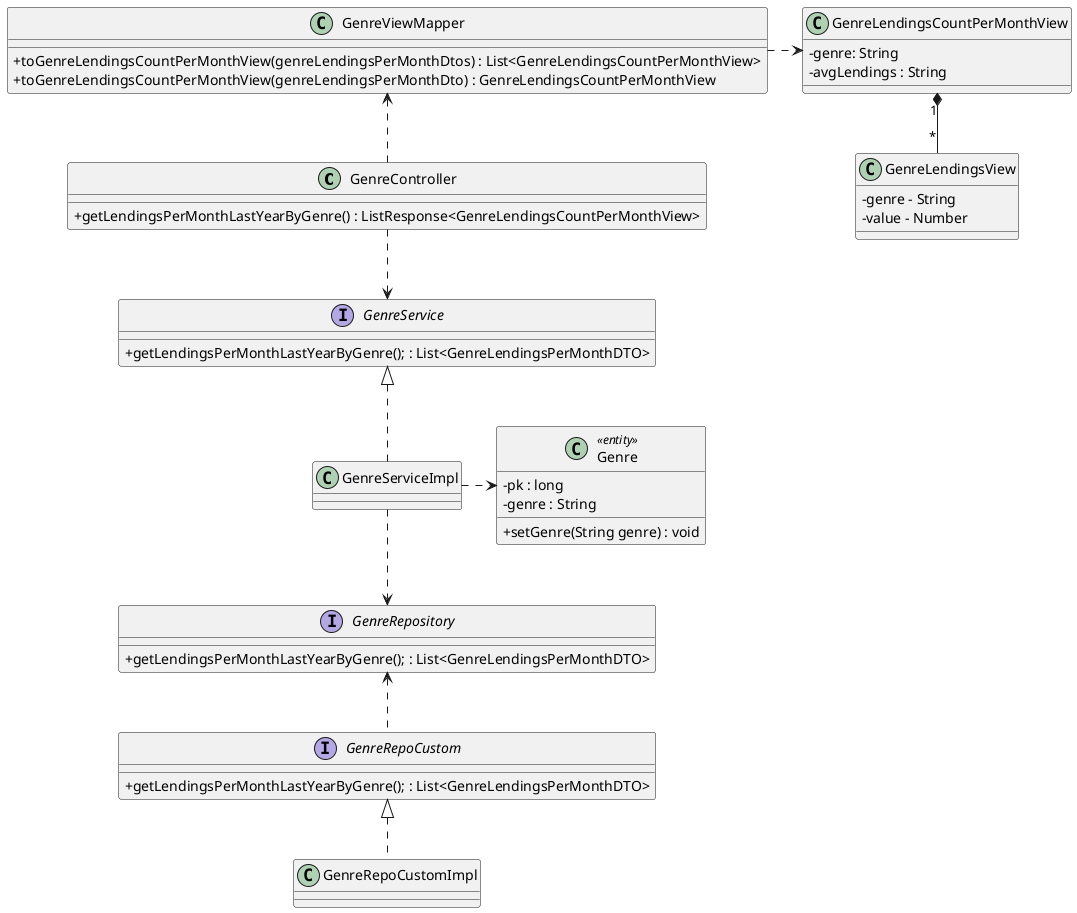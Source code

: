 @startuml

'hide circle
skinparam classAttributeIconSize 0

class GenreController {
    + getLendingsPerMonthLastYearByGenre() : ListResponse<GenreLendingsCountPerMonthView>
}

interface GenreRepoCustom {
    + getLendingsPerMonthLastYearByGenre(); : List<GenreLendingsPerMonthDTO>
}

class GenreRepoCustomImpl implements GenreRepoCustom {
}

interface GenreRepository {
    + getLendingsPerMonthLastYearByGenre(); : List<GenreLendingsPerMonthDTO>
}



interface GenreService {
    + getLendingsPerMonthLastYearByGenre(); : List<GenreLendingsPerMonthDTO>
}

class GenreServiceImpl implements GenreService{

}

class Genre <<entity>>{
    - pk : long
    - genre : String
    + setGenre(String genre) : void
}

class GenreViewMapper{
    + toGenreLendingsCountPerMonthView(genreLendingsPerMonthDtos) : List<GenreLendingsCountPerMonthView>
    + toGenreLendingsCountPerMonthView(genreLendingsPerMonthDto) : GenreLendingsCountPerMonthView
}

class GenreLendingsCountPerMonthView{
    - genre: String
    - avgLendings : String
}

class GenreLendingsView{
    - genre - String
    - value - Number
}

GenreLendingsCountPerMonthView "1" *-- "*" GenreLendingsView

GenreServiceImpl .right.> Genre

GenreController ..> GenreService
GenreServiceImpl .down.> GenreRepository

GenreController .up.> GenreViewMapper
GenreViewMapper .right.> GenreLendingsCountPerMonthView

GenreRepoCustom .up.> GenreRepository

@enduml